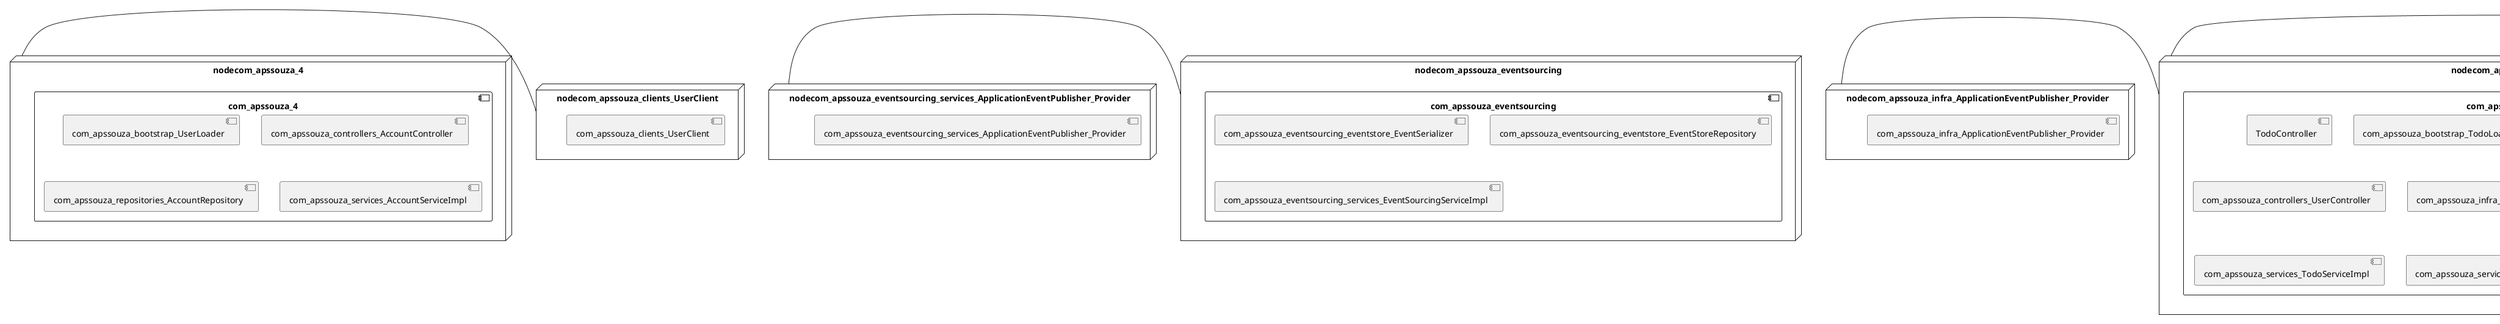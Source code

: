 @startuml
skinparam fixCircleLabelOverlapping true
skinparam componentStyle uml2
node nodecom_apssouza {
component com_apssouza {
[TodoController] [[apssouza22-java-microservice.system#_85kGg3CtEe-Hd_ZBbtsLRA]]
[com_apssouza_bootstrap_TodoLoader] [[apssouza22-java-microservice.system#_85kGg3CtEe-Hd_ZBbtsLRA]]
[com_apssouza_controllers_TodoController] [[apssouza22-java-microservice.system#_85kGg3CtEe-Hd_ZBbtsLRA]]
[com_apssouza_controllers_UserController] [[apssouza22-java-microservice.system#_85kGg3CtEe-Hd_ZBbtsLRA]]
[com_apssouza_infra_EventPublisher] [[apssouza22-java-microservice.system#_85kGg3CtEe-Hd_ZBbtsLRA]]
[com_apssouza_repositories_TodoRepository] [[apssouza22-java-microservice.system#_85kGg3CtEe-Hd_ZBbtsLRA]]
[com_apssouza_services_TodoServiceImpl] [[apssouza22-java-microservice.system#_85kGg3CtEe-Hd_ZBbtsLRA]]
[com_apssouza_services_UserServiceImpl] [[apssouza22-java-microservice.system#_85kGg3CtEe-Hd_ZBbtsLRA]]
}
}
node nodecom_apssouza_2 {
component com_apssouza_2 {
[com_apssouza_eventsourcing_commands_EmailCommandHandler] [[apssouza22-java-microservice.system#_85kGg3CtEe-Hd_ZBbtsLRA]]
[com_apssouza_mailservice_controllers_NotifyController] [[apssouza22-java-microservice.system#_85kGg3CtEe-Hd_ZBbtsLRA]]
}
}
node nodecom_apssouza_3 {
component com_apssouza_3 {
[com_apssouza_controllers_TodoServiceStatisticsController] [[apssouza22-java-microservice.system#_85kGg3CtEe-Hd_ZBbtsLRA]]
[com_apssouza_monitors_TodoServiceMethodInvokedStore] [[apssouza22-java-microservice.system#_85kGg3CtEe-Hd_ZBbtsLRA]]
}
}
node nodecom_apssouza_4 {
component com_apssouza_4 {
[com_apssouza_bootstrap_UserLoader] [[apssouza22-java-microservice.system#_85kGg3CtEe-Hd_ZBbtsLRA]]
[com_apssouza_controllers_AccountController] [[apssouza22-java-microservice.system#_85kGg3CtEe-Hd_ZBbtsLRA]]
[com_apssouza_repositories_AccountRepository] [[apssouza22-java-microservice.system#_85kGg3CtEe-Hd_ZBbtsLRA]]
[com_apssouza_services_AccountServiceImpl] [[apssouza22-java-microservice.system#_85kGg3CtEe-Hd_ZBbtsLRA]]
}
}
node nodecom_apssouza_5 {
component com_apssouza_5 {
[com_apssouza_controllers_TodoChangesController] [[apssouza22-java-microservice.system#_85kGg3CtEe-Hd_ZBbtsLRA]]
[com_apssouza_monitors_TodoStoreEventChanges] [[apssouza22-java-microservice.system#_85kGg3CtEe-Hd_ZBbtsLRA]]
}
}
node nodecom_apssouza_eventsourcing {
component com_apssouza_eventsourcing {
[com_apssouza_eventsourcing_eventstore_EventSerializer] [[apssouza22-java-microservice.system#_85kGg3CtEe-Hd_ZBbtsLRA]]
[com_apssouza_eventsourcing_eventstore_EventStoreRepository] [[apssouza22-java-microservice.system#_85kGg3CtEe-Hd_ZBbtsLRA]]
[com_apssouza_eventsourcing_services_EventSourcingServiceImpl] [[apssouza22-java-microservice.system#_85kGg3CtEe-Hd_ZBbtsLRA]]
}
}
node nodecom_apssouza_mailservice {
component com_apssouza_mailservice {
[com_apssouza_mailservice_controllers_EmailController] [[apssouza22-java-microservice.system#_85kGg3CtEe-Hd_ZBbtsLRA]]
[com_apssouza_mailservice_repository_EmailRepository] [[apssouza22-java-microservice.system#_85kGg3CtEe-Hd_ZBbtsLRA]]
}
}
node nodeUserClient {
[UserClient] [[apssouza22-java-microservice.system#_85kGg3CtEe-Hd_ZBbtsLRA]]
}
node nodecom_apssouza_clients_UserClient {
[com_apssouza_clients_UserClient] [[apssouza22-java-microservice.system#_85kGg3CtEe-Hd_ZBbtsLRA]]
}
node nodecom_apssouza_eventsourcing_services_ApplicationEventPublisher_Provider {
[com_apssouza_eventsourcing_services_ApplicationEventPublisher_Provider] [[apssouza22-java-microservice.system#_85kGg3CtEe-Hd_ZBbtsLRA]]
}
node nodecom_apssouza_infra_ApplicationEventPublisher_Provider {
[com_apssouza_infra_ApplicationEventPublisher_Provider] [[apssouza22-java-microservice.system#_85kGg3CtEe-Hd_ZBbtsLRA]]
}
node nodecom_apssouza_infra_Source_Provider {
[com_apssouza_infra_Source_Provider] [[apssouza22-java-microservice.system#_85kGg3CtEe-Hd_ZBbtsLRA]]
}
node nodecom_apssouza_integrations_socket_TodoSocketController {
[com_apssouza_integrations_socket_TodoSocketController] [[apssouza22-java-microservice.system#_85kGg3CtEe-Hd_ZBbtsLRA]]
}
node nodeuser_users_Provider {
[user_users_Provider] [[apssouza22-java-microservice.system#_85kGg3CtEe-Hd_ZBbtsLRA]]
}
[nodecom_apssouza_4] - [nodecom_apssouza_clients_UserClient]
[nodecom_apssouza_eventsourcing_services_ApplicationEventPublisher_Provider] - [nodecom_apssouza_eventsourcing]
[nodecom_apssouza_infra_ApplicationEventPublisher_Provider] - [nodecom_apssouza]
[nodecom_apssouza_infra_Source_Provider] - [nodecom_apssouza]
[nodeuser_users_Provider] - [nodeUserClient]

@enduml
